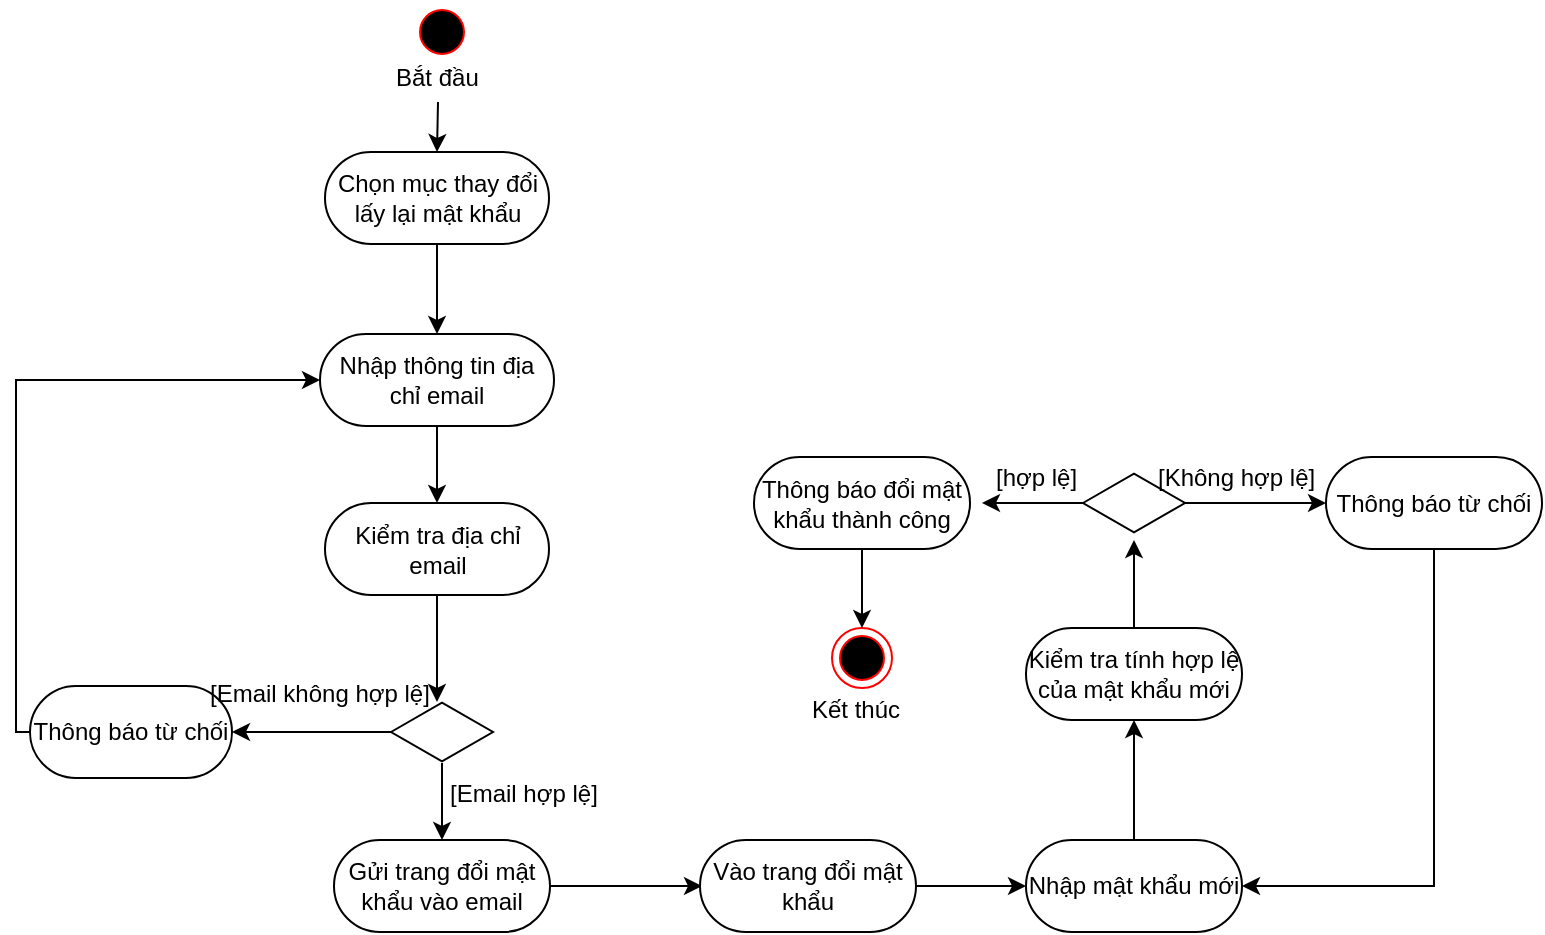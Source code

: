 <mxfile version="10.7.5" type="device"><diagram id="7u_opaTjQhs1QAggwQtf" name="Page-1"><mxGraphModel dx="1064" dy="896" grid="0" gridSize="10" guides="1" tooltips="1" connect="1" arrows="1" fold="1" page="0" pageScale="1" pageWidth="850" pageHeight="1100" math="0" shadow="0"><root><mxCell id="0"/><mxCell id="1" parent="0"/><mxCell id="LmLbKD-bhzsmCw5SFJ6z-1" value="băt" style="ellipse;html=1;shape=startState;fillColor=#000000;strokeColor=#ff0000;" vertex="1" parent="1"><mxGeometry x="322" y="-60" width="30" height="30" as="geometry"/></mxCell><mxCell id="LmLbKD-bhzsmCw5SFJ6z-3" value="" style="ellipse;html=1;shape=endState;fillColor=#000000;strokeColor=#ff0000;" vertex="1" parent="1"><mxGeometry x="532" y="253" width="30" height="30" as="geometry"/></mxCell><mxCell id="LmLbKD-bhzsmCw5SFJ6z-14" style="edgeStyle=orthogonalEdgeStyle;rounded=0;orthogonalLoop=1;jettySize=auto;html=1;entryX=0.5;entryY=0;entryDx=0;entryDy=0;" edge="1" parent="1" source="LmLbKD-bhzsmCw5SFJ6z-7" target="LmLbKD-bhzsmCw5SFJ6z-11"><mxGeometry relative="1" as="geometry"><mxPoint x="333" y="135" as="targetPoint"/></mxGeometry></mxCell><mxCell id="LmLbKD-bhzsmCw5SFJ6z-7" value="Chọn mục thay đổi lấy lại mật khẩu" style="rounded=1;whiteSpace=wrap;html=1;arcSize=50;" vertex="1" parent="1"><mxGeometry x="278.5" y="15" width="112" height="46" as="geometry"/></mxCell><mxCell id="LmLbKD-bhzsmCw5SFJ6z-24" style="edgeStyle=orthogonalEdgeStyle;rounded=0;orthogonalLoop=1;jettySize=auto;html=1;entryX=0.5;entryY=0;entryDx=0;entryDy=0;" edge="1" parent="1" source="LmLbKD-bhzsmCw5SFJ6z-8" target="LmLbKD-bhzsmCw5SFJ6z-23"><mxGeometry relative="1" as="geometry"/></mxCell><mxCell id="LmLbKD-bhzsmCw5SFJ6z-63" style="edgeStyle=orthogonalEdgeStyle;rounded=0;orthogonalLoop=1;jettySize=auto;html=1;entryX=1;entryY=0.5;entryDx=0;entryDy=0;" edge="1" parent="1" source="LmLbKD-bhzsmCw5SFJ6z-8" target="LmLbKD-bhzsmCw5SFJ6z-15"><mxGeometry relative="1" as="geometry"><mxPoint x="447" y="305" as="targetPoint"/></mxGeometry></mxCell><mxCell id="LmLbKD-bhzsmCw5SFJ6z-8" value="" style="html=1;whiteSpace=wrap;aspect=fixed;shape=isoRectangle;" vertex="1" parent="1"><mxGeometry x="311.5" y="289.5" width="51" height="31" as="geometry"/></mxCell><mxCell id="LmLbKD-bhzsmCw5SFJ6z-61" style="edgeStyle=orthogonalEdgeStyle;rounded=0;orthogonalLoop=1;jettySize=auto;html=1;entryX=0.5;entryY=0;entryDx=0;entryDy=0;" edge="1" parent="1" source="LmLbKD-bhzsmCw5SFJ6z-11" target="LmLbKD-bhzsmCw5SFJ6z-60"><mxGeometry relative="1" as="geometry"><mxPoint x="335" y="209" as="targetPoint"/></mxGeometry></mxCell><mxCell id="LmLbKD-bhzsmCw5SFJ6z-11" value="Nhập thông tin địa chỉ email" style="rounded=1;whiteSpace=wrap;html=1;arcSize=50;" vertex="1" parent="1"><mxGeometry x="276" y="106" width="117" height="46" as="geometry"/></mxCell><mxCell id="LmLbKD-bhzsmCw5SFJ6z-64" style="edgeStyle=orthogonalEdgeStyle;rounded=0;orthogonalLoop=1;jettySize=auto;html=1;" edge="1" parent="1" source="LmLbKD-bhzsmCw5SFJ6z-15"><mxGeometry relative="1" as="geometry"><mxPoint x="276" y="129" as="targetPoint"/><Array as="points"><mxPoint x="124" y="305"/><mxPoint x="124" y="129"/></Array></mxGeometry></mxCell><mxCell id="LmLbKD-bhzsmCw5SFJ6z-15" value="Thông báo từ chối" style="rounded=1;whiteSpace=wrap;html=1;arcSize=50;" vertex="1" parent="1"><mxGeometry x="131" y="282" width="101" height="46" as="geometry"/></mxCell><mxCell id="LmLbKD-bhzsmCw5SFJ6z-68" style="edgeStyle=orthogonalEdgeStyle;rounded=0;orthogonalLoop=1;jettySize=auto;html=1;" edge="1" parent="1" source="LmLbKD-bhzsmCw5SFJ6z-23"><mxGeometry relative="1" as="geometry"><mxPoint x="467" y="382" as="targetPoint"/></mxGeometry></mxCell><mxCell id="LmLbKD-bhzsmCw5SFJ6z-23" value="Gửi trang đổi mật khẩu vào email" style="rounded=1;whiteSpace=wrap;html=1;arcSize=50;" vertex="1" parent="1"><mxGeometry x="283" y="359" width="108" height="46" as="geometry"/></mxCell><mxCell id="LmLbKD-bhzsmCw5SFJ6z-29" value="Bắt đầu" style="text;html=1;resizable=0;points=[];autosize=1;align=left;verticalAlign=top;spacingTop=-4;" vertex="1" parent="1"><mxGeometry x="311.5" y="-32" width="51" height="14" as="geometry"/></mxCell><mxCell id="LmLbKD-bhzsmCw5SFJ6z-30" value="" style="endArrow=classic;html=1;entryX=0.5;entryY=0;entryDx=0;entryDy=0;" edge="1" parent="1" target="LmLbKD-bhzsmCw5SFJ6z-7"><mxGeometry width="50" height="50" relative="1" as="geometry"><mxPoint x="335" y="-10" as="sourcePoint"/><mxPoint x="474" y="-159" as="targetPoint"/></mxGeometry></mxCell><mxCell id="LmLbKD-bhzsmCw5SFJ6z-31" value="Kết thúc" style="text;html=1;resizable=0;points=[];autosize=1;align=left;verticalAlign=top;spacingTop=-4;" vertex="1" parent="1"><mxGeometry x="520" y="284" width="54" height="14" as="geometry"/></mxCell><mxCell id="LmLbKD-bhzsmCw5SFJ6z-62" style="edgeStyle=orthogonalEdgeStyle;rounded=0;orthogonalLoop=1;jettySize=auto;html=1;" edge="1" parent="1" source="LmLbKD-bhzsmCw5SFJ6z-60"><mxGeometry relative="1" as="geometry"><mxPoint x="334.5" y="290" as="targetPoint"/></mxGeometry></mxCell><mxCell id="LmLbKD-bhzsmCw5SFJ6z-60" value="Kiểm tra địa chỉ email" style="rounded=1;whiteSpace=wrap;html=1;arcSize=50;" vertex="1" parent="1"><mxGeometry x="278.5" y="190.5" width="112" height="46" as="geometry"/></mxCell><mxCell id="LmLbKD-bhzsmCw5SFJ6z-66" value="[Email không hợp lệ]" style="text;html=1;resizable=0;points=[];autosize=1;align=left;verticalAlign=top;spacingTop=-4;" vertex="1" parent="1"><mxGeometry x="218.5" y="276" width="120" height="14" as="geometry"/></mxCell><mxCell id="LmLbKD-bhzsmCw5SFJ6z-67" value="[Email hợp lệ]" style="text;html=1;resizable=0;points=[];autosize=1;align=left;verticalAlign=top;spacingTop=-4;" vertex="1" parent="1"><mxGeometry x="338.5" y="326" width="84" height="14" as="geometry"/></mxCell><mxCell id="LmLbKD-bhzsmCw5SFJ6z-74" style="edgeStyle=orthogonalEdgeStyle;rounded=0;orthogonalLoop=1;jettySize=auto;html=1;entryX=0;entryY=0.5;entryDx=0;entryDy=0;" edge="1" parent="1" source="LmLbKD-bhzsmCw5SFJ6z-69" target="LmLbKD-bhzsmCw5SFJ6z-70"><mxGeometry relative="1" as="geometry"/></mxCell><mxCell id="LmLbKD-bhzsmCw5SFJ6z-69" value="Vào trang đổi mật khẩu" style="rounded=1;whiteSpace=wrap;html=1;arcSize=50;" vertex="1" parent="1"><mxGeometry x="466" y="359" width="108" height="46" as="geometry"/></mxCell><mxCell id="LmLbKD-bhzsmCw5SFJ6z-75" value="" style="edgeStyle=orthogonalEdgeStyle;rounded=0;orthogonalLoop=1;jettySize=auto;html=1;" edge="1" parent="1" source="LmLbKD-bhzsmCw5SFJ6z-70" target="LmLbKD-bhzsmCw5SFJ6z-71"><mxGeometry relative="1" as="geometry"/></mxCell><mxCell id="LmLbKD-bhzsmCw5SFJ6z-70" value="Nhập mật khẩu mới" style="rounded=1;whiteSpace=wrap;html=1;arcSize=50;" vertex="1" parent="1"><mxGeometry x="629" y="359" width="108" height="46" as="geometry"/></mxCell><mxCell id="LmLbKD-bhzsmCw5SFJ6z-78" style="edgeStyle=orthogonalEdgeStyle;rounded=0;orthogonalLoop=1;jettySize=auto;html=1;" edge="1" parent="1" source="LmLbKD-bhzsmCw5SFJ6z-71"><mxGeometry relative="1" as="geometry"><mxPoint x="683" y="209" as="targetPoint"/></mxGeometry></mxCell><mxCell id="LmLbKD-bhzsmCw5SFJ6z-71" value="Kiểm tra tính hợp lệ của mật khẩu mới" style="rounded=1;whiteSpace=wrap;html=1;arcSize=50;" vertex="1" parent="1"><mxGeometry x="629" y="253" width="108" height="46" as="geometry"/></mxCell><mxCell id="LmLbKD-bhzsmCw5SFJ6z-79" style="edgeStyle=orthogonalEdgeStyle;rounded=0;orthogonalLoop=1;jettySize=auto;html=1;" edge="1" parent="1" source="LmLbKD-bhzsmCw5SFJ6z-73"><mxGeometry relative="1" as="geometry"><mxPoint x="607" y="190.5" as="targetPoint"/></mxGeometry></mxCell><mxCell id="LmLbKD-bhzsmCw5SFJ6z-83" style="edgeStyle=orthogonalEdgeStyle;rounded=0;orthogonalLoop=1;jettySize=auto;html=1;entryX=0;entryY=0.5;entryDx=0;entryDy=0;" edge="1" parent="1" source="LmLbKD-bhzsmCw5SFJ6z-73" target="LmLbKD-bhzsmCw5SFJ6z-81"><mxGeometry relative="1" as="geometry"/></mxCell><mxCell id="LmLbKD-bhzsmCw5SFJ6z-73" value="" style="html=1;whiteSpace=wrap;aspect=fixed;shape=isoRectangle;" vertex="1" parent="1"><mxGeometry x="657.5" y="175" width="51" height="31" as="geometry"/></mxCell><mxCell id="LmLbKD-bhzsmCw5SFJ6z-82" style="edgeStyle=orthogonalEdgeStyle;rounded=0;orthogonalLoop=1;jettySize=auto;html=1;entryX=0.5;entryY=0;entryDx=0;entryDy=0;" edge="1" parent="1" source="LmLbKD-bhzsmCw5SFJ6z-80" target="LmLbKD-bhzsmCw5SFJ6z-3"><mxGeometry relative="1" as="geometry"/></mxCell><mxCell id="LmLbKD-bhzsmCw5SFJ6z-80" value="Thông báo đổi mật khẩu thành công" style="rounded=1;whiteSpace=wrap;html=1;arcSize=50;" vertex="1" parent="1"><mxGeometry x="493" y="167.5" width="108" height="46" as="geometry"/></mxCell><mxCell id="LmLbKD-bhzsmCw5SFJ6z-84" style="edgeStyle=orthogonalEdgeStyle;rounded=0;orthogonalLoop=1;jettySize=auto;html=1;entryX=1;entryY=0.5;entryDx=0;entryDy=0;" edge="1" parent="1" source="LmLbKD-bhzsmCw5SFJ6z-81" target="LmLbKD-bhzsmCw5SFJ6z-70"><mxGeometry relative="1" as="geometry"><Array as="points"><mxPoint x="833" y="382"/></Array></mxGeometry></mxCell><mxCell id="LmLbKD-bhzsmCw5SFJ6z-81" value="Thông báo từ chối" style="rounded=1;whiteSpace=wrap;html=1;arcSize=50;" vertex="1" parent="1"><mxGeometry x="779" y="167.5" width="108" height="46" as="geometry"/></mxCell><mxCell id="LmLbKD-bhzsmCw5SFJ6z-85" value="[hợp lệ]" style="text;html=1;resizable=0;points=[];autosize=1;align=left;verticalAlign=top;spacingTop=-4;" vertex="1" parent="1"><mxGeometry x="611.5" y="168" width="51" height="14" as="geometry"/></mxCell><mxCell id="LmLbKD-bhzsmCw5SFJ6z-86" value="[Không hợp lệ]" style="text;html=1;resizable=0;points=[];autosize=1;align=left;verticalAlign=top;spacingTop=-4;" vertex="1" parent="1"><mxGeometry x="692.5" y="167.5" width="89" height="14" as="geometry"/></mxCell></root></mxGraphModel></diagram></mxfile>